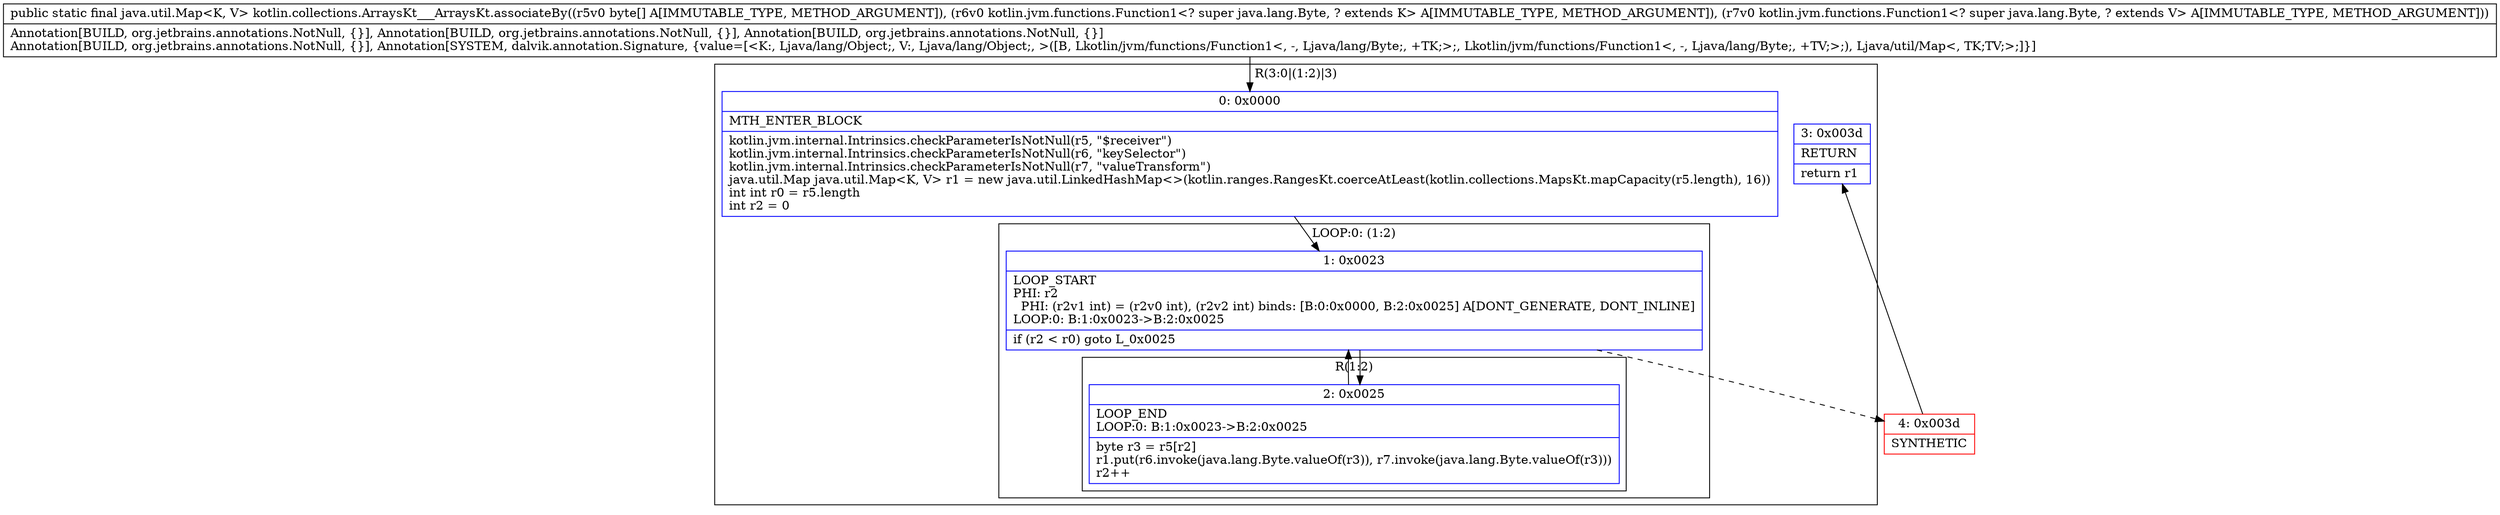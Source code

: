 digraph "CFG forkotlin.collections.ArraysKt___ArraysKt.associateBy([BLkotlin\/jvm\/functions\/Function1;Lkotlin\/jvm\/functions\/Function1;)Ljava\/util\/Map;" {
subgraph cluster_Region_1427692326 {
label = "R(3:0|(1:2)|3)";
node [shape=record,color=blue];
Node_0 [shape=record,label="{0\:\ 0x0000|MTH_ENTER_BLOCK\l|kotlin.jvm.internal.Intrinsics.checkParameterIsNotNull(r5, \"$receiver\")\lkotlin.jvm.internal.Intrinsics.checkParameterIsNotNull(r6, \"keySelector\")\lkotlin.jvm.internal.Intrinsics.checkParameterIsNotNull(r7, \"valueTransform\")\ljava.util.Map java.util.Map\<K, V\> r1 = new java.util.LinkedHashMap\<\>(kotlin.ranges.RangesKt.coerceAtLeast(kotlin.collections.MapsKt.mapCapacity(r5.length), 16))\lint int r0 = r5.length\lint r2 = 0\l}"];
subgraph cluster_LoopRegion_1197723839 {
label = "LOOP:0: (1:2)";
node [shape=record,color=blue];
Node_1 [shape=record,label="{1\:\ 0x0023|LOOP_START\lPHI: r2 \l  PHI: (r2v1 int) = (r2v0 int), (r2v2 int) binds: [B:0:0x0000, B:2:0x0025] A[DONT_GENERATE, DONT_INLINE]\lLOOP:0: B:1:0x0023\-\>B:2:0x0025\l|if (r2 \< r0) goto L_0x0025\l}"];
subgraph cluster_Region_592337525 {
label = "R(1:2)";
node [shape=record,color=blue];
Node_2 [shape=record,label="{2\:\ 0x0025|LOOP_END\lLOOP:0: B:1:0x0023\-\>B:2:0x0025\l|byte r3 = r5[r2]\lr1.put(r6.invoke(java.lang.Byte.valueOf(r3)), r7.invoke(java.lang.Byte.valueOf(r3)))\lr2++\l}"];
}
}
Node_3 [shape=record,label="{3\:\ 0x003d|RETURN\l|return r1\l}"];
}
Node_4 [shape=record,color=red,label="{4\:\ 0x003d|SYNTHETIC\l}"];
MethodNode[shape=record,label="{public static final java.util.Map\<K, V\> kotlin.collections.ArraysKt___ArraysKt.associateBy((r5v0 byte[] A[IMMUTABLE_TYPE, METHOD_ARGUMENT]), (r6v0 kotlin.jvm.functions.Function1\<? super java.lang.Byte, ? extends K\> A[IMMUTABLE_TYPE, METHOD_ARGUMENT]), (r7v0 kotlin.jvm.functions.Function1\<? super java.lang.Byte, ? extends V\> A[IMMUTABLE_TYPE, METHOD_ARGUMENT]))  | Annotation[BUILD, org.jetbrains.annotations.NotNull, \{\}], Annotation[BUILD, org.jetbrains.annotations.NotNull, \{\}], Annotation[BUILD, org.jetbrains.annotations.NotNull, \{\}]\lAnnotation[BUILD, org.jetbrains.annotations.NotNull, \{\}], Annotation[SYSTEM, dalvik.annotation.Signature, \{value=[\<K:, Ljava\/lang\/Object;, V:, Ljava\/lang\/Object;, \>([B, Lkotlin\/jvm\/functions\/Function1\<, \-, Ljava\/lang\/Byte;, +TK;\>;, Lkotlin\/jvm\/functions\/Function1\<, \-, Ljava\/lang\/Byte;, +TV;\>;), Ljava\/util\/Map\<, TK;TV;\>;]\}]\l}"];
MethodNode -> Node_0;
Node_0 -> Node_1;
Node_1 -> Node_2;
Node_1 -> Node_4[style=dashed];
Node_2 -> Node_1;
Node_4 -> Node_3;
}

